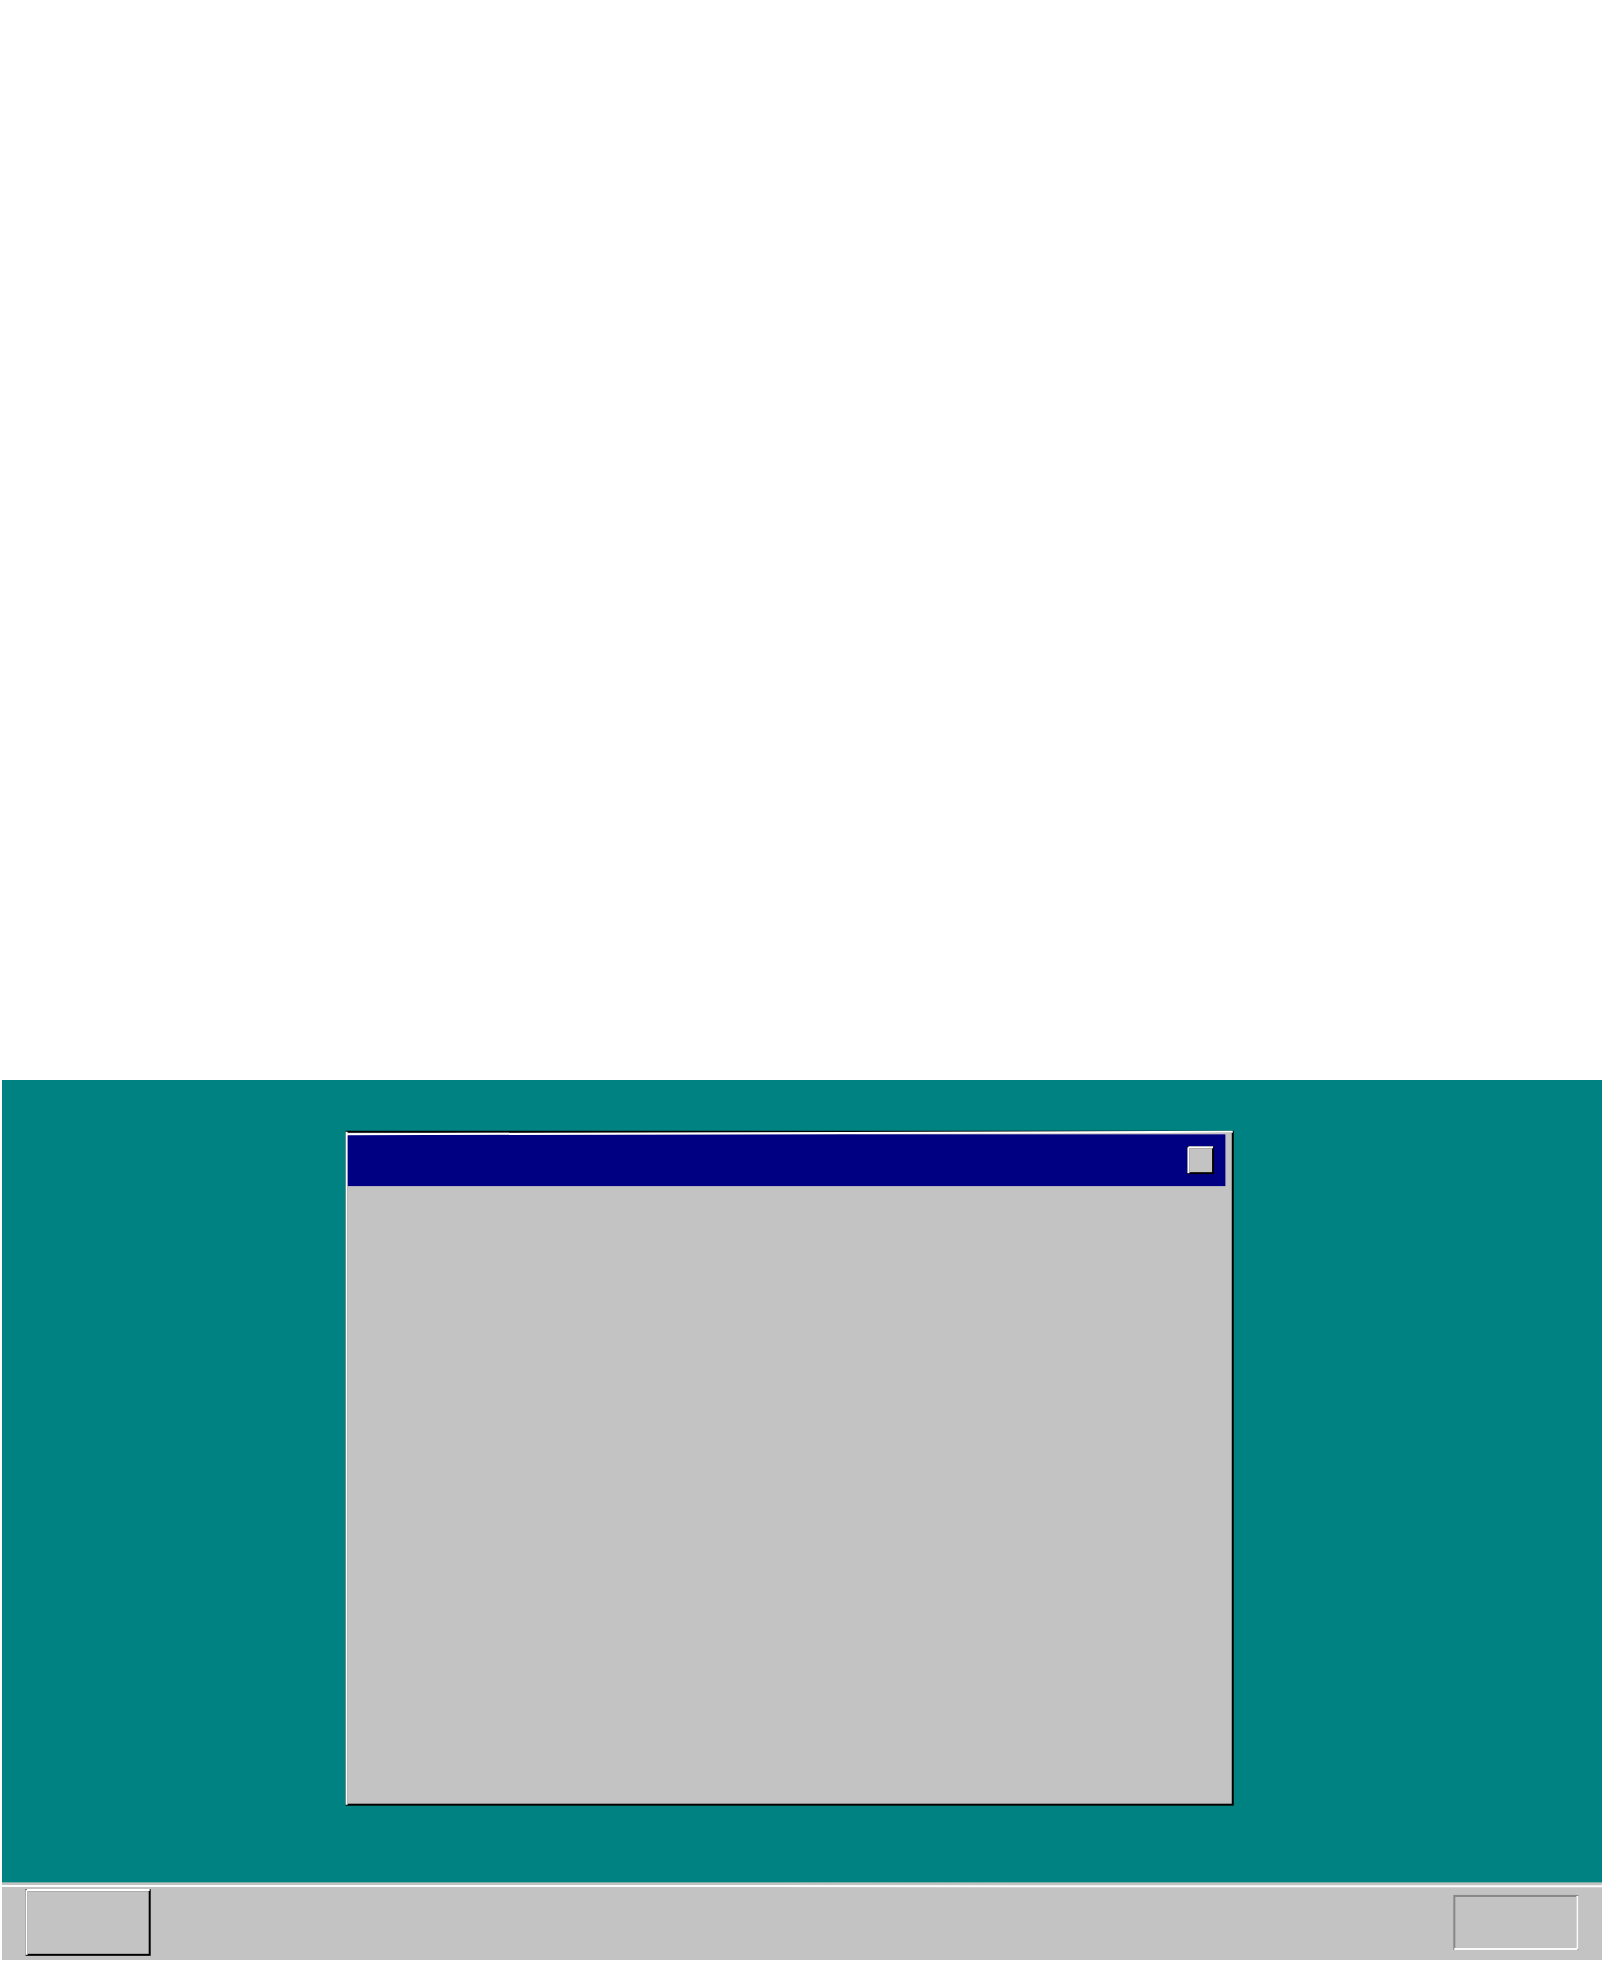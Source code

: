 <mxfile>
    <diagram id="hx1HexMVzk6d0rv9TK2c" name="Page-1">
        <mxGraphModel dx="3438" dy="2298" grid="1" gridSize="10" guides="1" tooltips="1" connect="1" arrows="1" fold="1" page="1" pageScale="1" pageWidth="850" pageHeight="1100" math="0" shadow="0">
            <root>
                <mxCell id="0"/>
                <mxCell id="1" parent="0"/>
                <mxCell id="5" value="" style="shape=image;verticalLabelPosition=bottom;labelBackgroundColor=default;verticalAlign=top;aspect=fixed;imageAspect=0;image=https://upload.wikimedia.org/wikipedia/en/e/eb/Windows_95_at_first_run.png;" vertex="1" parent="1">
                    <mxGeometry x="-710" y="-330" width="640" height="480" as="geometry"/>
                </mxCell>
                <mxCell id="28" value="" style="group" vertex="1" connectable="0" parent="1">
                    <mxGeometry x="-860" y="210" width="800" height="440" as="geometry"/>
                </mxCell>
                <mxCell id="3" value="" style="rounded=0;whiteSpace=wrap;html=1;fillColor=#008282;strokeColor=none;" vertex="1" parent="28">
                    <mxGeometry width="800" height="440.0" as="geometry"/>
                </mxCell>
                <mxCell id="16" value="" style="rounded=0;whiteSpace=wrap;html=1;fillColor=#C3C3C3;strokeColor=default;" vertex="1" parent="28">
                    <mxGeometry x="172.308" y="25.882" width="443.077" height="336.471" as="geometry"/>
                </mxCell>
                <mxCell id="23" value="" style="rounded=0;whiteSpace=wrap;html=1;strokeColor=none;fillColor=#000082;" vertex="1" parent="28">
                    <mxGeometry x="172.308" y="27.176" width="439.385" height="25.882" as="geometry"/>
                </mxCell>
                <mxCell id="6" value="" style="rounded=0;whiteSpace=wrap;html=1;fillColor=#C3C3C3;strokeColor=none;" vertex="1" parent="28">
                    <mxGeometry y="401.176" width="800" height="38.824" as="geometry"/>
                </mxCell>
                <mxCell id="8" value="" style="rounded=0;whiteSpace=wrap;html=1;strokeColor=#000000;fillColor=#C3C3C3;" vertex="1" parent="28">
                    <mxGeometry x="12.308" y="405.059" width="61.538" height="32.353" as="geometry"/>
                </mxCell>
                <mxCell id="9" value="" style="endArrow=none;html=1;entryX=0;entryY=0;entryDx=0;entryDy=0;strokeColor=light-dark(#ffffff, #ededed);exitX=0;exitY=1;exitDx=0;exitDy=0;" edge="1" parent="28" source="8" target="8">
                    <mxGeometry width="50" height="50" relative="1" as="geometry">
                        <mxPoint x="11.077" y="440.0" as="sourcePoint"/>
                        <mxPoint x="160" y="388.235" as="targetPoint"/>
                    </mxGeometry>
                </mxCell>
                <mxCell id="10" value="" style="endArrow=none;html=1;entryX=0;entryY=0;entryDx=0;entryDy=0;strokeColor=light-dark(#ffffff, #ededed);exitX=1;exitY=0;exitDx=0;exitDy=0;" edge="1" parent="28" source="8" target="8">
                    <mxGeometry width="50" height="50" relative="1" as="geometry">
                        <mxPoint x="61.538" y="485.294" as="sourcePoint"/>
                        <mxPoint x="61.538" y="452.941" as="targetPoint"/>
                    </mxGeometry>
                </mxCell>
                <mxCell id="11" value="" style="endArrow=none;html=1;entryX=0;entryY=0.048;entryDx=0;entryDy=0;strokeColor=light-dark(#ffffff, #ededed);exitX=1.001;exitY=0.049;exitDx=0;exitDy=0;entryPerimeter=0;exitPerimeter=0;" edge="1" parent="28" source="6" target="6">
                    <mxGeometry width="50" height="50" relative="1" as="geometry">
                        <mxPoint x="86.154" y="418.0" as="sourcePoint"/>
                        <mxPoint x="24.615" y="418.0" as="targetPoint"/>
                    </mxGeometry>
                </mxCell>
                <mxCell id="12" value="" style="rounded=0;whiteSpace=wrap;html=1;fillColor=#C3C3C3;strokeColor=#878787;" vertex="1" parent="28">
                    <mxGeometry x="726.154" y="407.971" width="61.538" height="26.529" as="geometry"/>
                </mxCell>
                <mxCell id="13" value="" style="endArrow=none;html=1;entryX=1;entryY=0;entryDx=0;entryDy=0;exitX=1;exitY=1;exitDx=0;exitDy=0;strokeColor=#FAFAFA;" edge="1" parent="28" source="12" target="12">
                    <mxGeometry width="50" height="50" relative="1" as="geometry">
                        <mxPoint x="701.538" y="543.529" as="sourcePoint"/>
                        <mxPoint x="763.077" y="478.824" as="targetPoint"/>
                    </mxGeometry>
                </mxCell>
                <mxCell id="14" value="" style="endArrow=none;html=1;entryX=0;entryY=1;entryDx=0;entryDy=0;exitX=1;exitY=1;exitDx=0;exitDy=0;strokeColor=#FAFAFA;" edge="1" parent="28" source="12" target="12">
                    <mxGeometry width="50" height="50" relative="1" as="geometry">
                        <mxPoint x="800" y="447.765" as="sourcePoint"/>
                        <mxPoint x="800" y="420.588" as="targetPoint"/>
                    </mxGeometry>
                </mxCell>
                <mxCell id="21" value="" style="endArrow=none;html=1;entryX=0;entryY=0;entryDx=0;entryDy=0;exitX=0;exitY=1;exitDx=0;exitDy=0;strokeColor=#FFFFFF;" edge="1" parent="28" source="16" target="16">
                    <mxGeometry width="50" height="50" relative="1" as="geometry">
                        <mxPoint x="283.077" y="181.176" as="sourcePoint"/>
                        <mxPoint x="344.615" y="116.471" as="targetPoint"/>
                    </mxGeometry>
                </mxCell>
                <mxCell id="22" value="" style="endArrow=none;html=1;exitX=1;exitY=0;exitDx=0;exitDy=0;strokeColor=#FFFFFF;entryX=0;entryY=0;entryDx=0;entryDy=0;" edge="1" parent="28" source="16" target="23">
                    <mxGeometry width="50" height="50" relative="1" as="geometry">
                        <mxPoint x="898.462" y="336.471" as="sourcePoint"/>
                        <mxPoint x="504.615" y="-25.882" as="targetPoint"/>
                    </mxGeometry>
                </mxCell>
                <mxCell id="24" value="" style="rounded=0;whiteSpace=wrap;html=1;fillColor=#C3C3C3;" vertex="1" parent="28">
                    <mxGeometry x="593.231" y="33.647" width="12.308" height="12.941" as="geometry"/>
                </mxCell>
                <mxCell id="25" value="" style="endArrow=none;html=1;entryX=0;entryY=0;entryDx=0;entryDy=0;exitX=0;exitY=1;exitDx=0;exitDy=0;strokeColor=#FFFFFF;" edge="1" parent="28" source="24" target="24">
                    <mxGeometry width="50" height="50" relative="1" as="geometry">
                        <mxPoint x="504.615" y="51.765" as="sourcePoint"/>
                        <mxPoint x="566.154" y="-12.941" as="targetPoint"/>
                    </mxGeometry>
                </mxCell>
                <mxCell id="26" value="" style="endArrow=none;html=1;entryX=0;entryY=0;entryDx=0;entryDy=0;exitX=1;exitY=0;exitDx=0;exitDy=0;strokeColor=#FFFFFF;" edge="1" parent="28" source="24" target="24">
                    <mxGeometry width="50" height="50" relative="1" as="geometry">
                        <mxPoint x="605.538" y="59.529" as="sourcePoint"/>
                        <mxPoint x="605.538" y="46.588" as="targetPoint"/>
                    </mxGeometry>
                </mxCell>
            </root>
        </mxGraphModel>
    </diagram>
</mxfile>